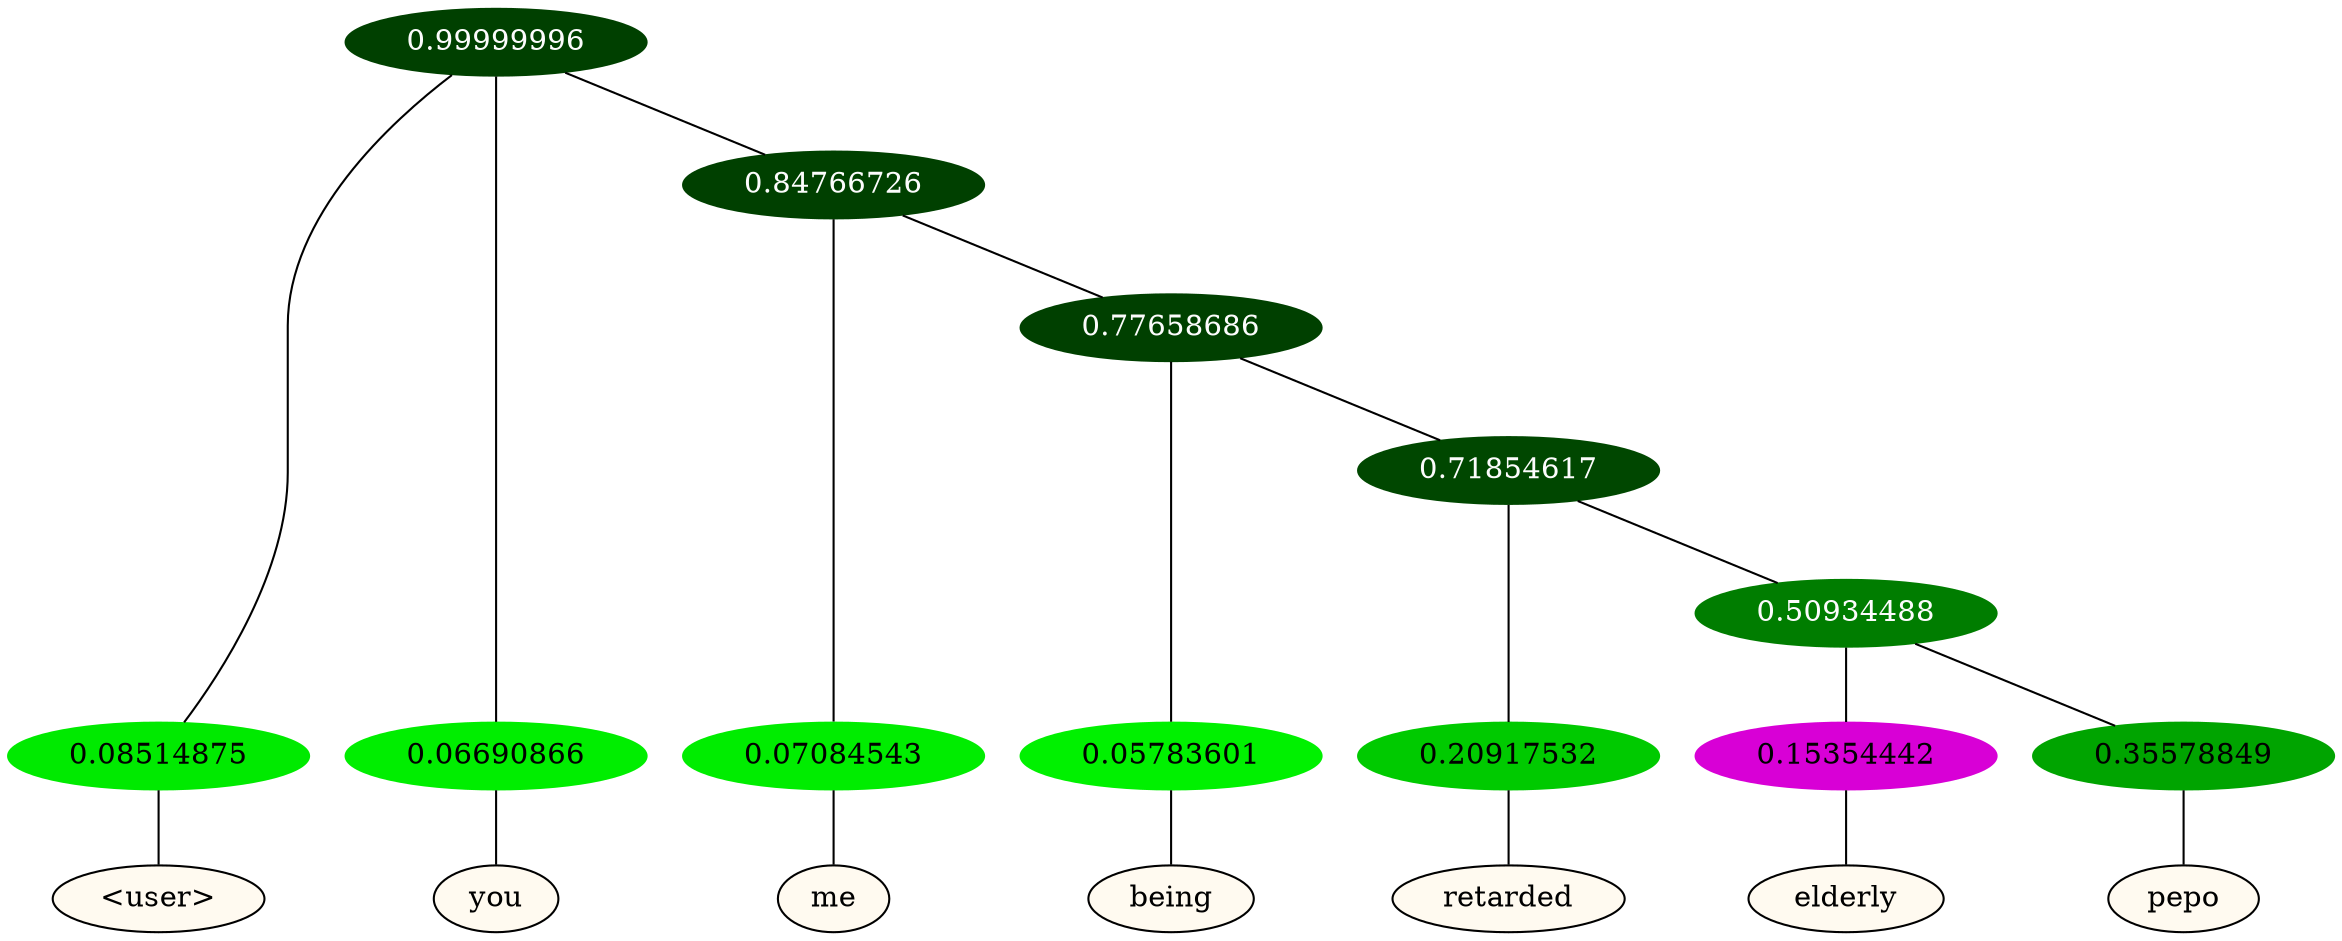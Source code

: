 graph {
	node [format=png height=0.15 nodesep=0.001 ordering=out overlap=prism overlap_scaling=0.01 ranksep=0.001 ratio=0.2 style=filled width=0.15]
	{
		rank=same
		a_w_1 [label="\<user\>" color=black fillcolor=floralwhite style="filled,solid"]
		a_w_2 [label=you color=black fillcolor=floralwhite style="filled,solid"]
		a_w_4 [label=me color=black fillcolor=floralwhite style="filled,solid"]
		a_w_6 [label=being color=black fillcolor=floralwhite style="filled,solid"]
		a_w_8 [label=retarded color=black fillcolor=floralwhite style="filled,solid"]
		a_w_10 [label=elderly color=black fillcolor=floralwhite style="filled,solid"]
		a_w_11 [label=pepo color=black fillcolor=floralwhite style="filled,solid"]
	}
	a_n_1 -- a_w_1
	a_n_2 -- a_w_2
	a_n_4 -- a_w_4
	a_n_6 -- a_w_6
	a_n_8 -- a_w_8
	a_n_10 -- a_w_10
	a_n_11 -- a_w_11
	{
		rank=same
		a_n_1 [label=0.08514875 color="0.334 1.000 0.915" fontcolor=black]
		a_n_2 [label=0.06690866 color="0.334 1.000 0.933" fontcolor=black]
		a_n_4 [label=0.07084543 color="0.334 1.000 0.929" fontcolor=black]
		a_n_6 [label=0.05783601 color="0.334 1.000 0.942" fontcolor=black]
		a_n_8 [label=0.20917532 color="0.334 1.000 0.791" fontcolor=black]
		a_n_10 [label=0.15354442 color="0.835 1.000 0.846" fontcolor=black]
		a_n_11 [label=0.35578849 color="0.334 1.000 0.644" fontcolor=black]
	}
	a_n_0 [label=0.99999996 color="0.334 1.000 0.250" fontcolor=grey99]
	a_n_0 -- a_n_1
	a_n_0 -- a_n_2
	a_n_3 [label=0.84766726 color="0.334 1.000 0.250" fontcolor=grey99]
	a_n_0 -- a_n_3
	a_n_3 -- a_n_4
	a_n_5 [label=0.77658686 color="0.334 1.000 0.250" fontcolor=grey99]
	a_n_3 -- a_n_5
	a_n_5 -- a_n_6
	a_n_7 [label=0.71854617 color="0.334 1.000 0.281" fontcolor=grey99]
	a_n_5 -- a_n_7
	a_n_7 -- a_n_8
	a_n_9 [label=0.50934488 color="0.334 1.000 0.491" fontcolor=grey99]
	a_n_7 -- a_n_9
	a_n_9 -- a_n_10
	a_n_9 -- a_n_11
}
